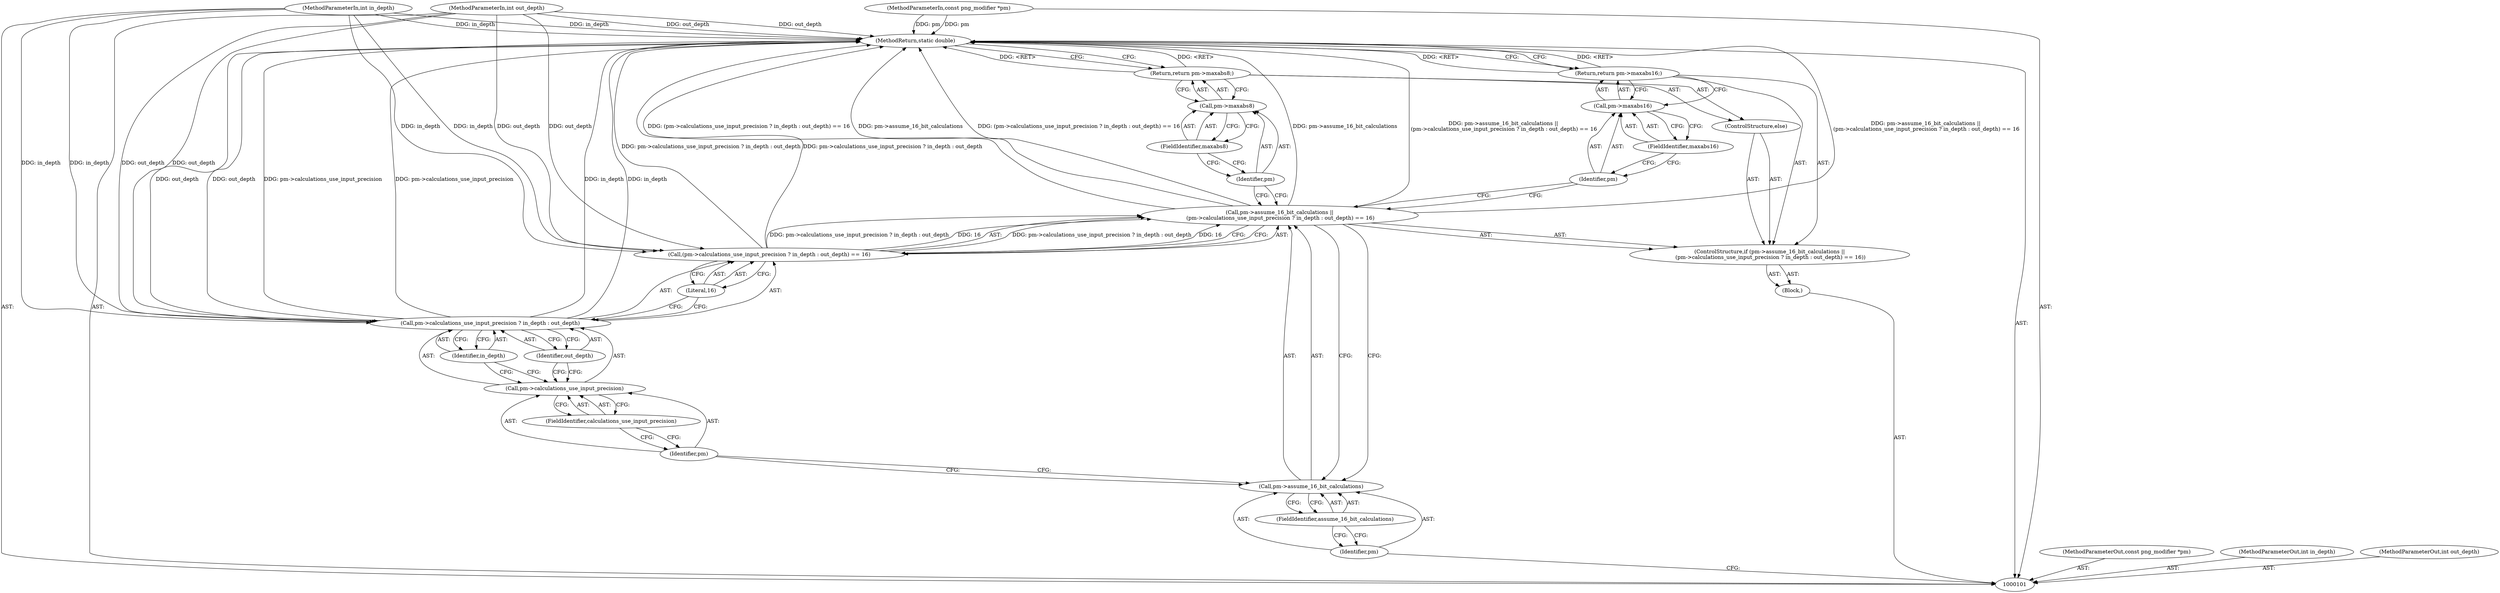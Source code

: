 digraph "0_Android_9d4853418ab2f754c2b63e091c29c5529b8b86ca_37" {
"1000123" [label="(ControlStructure,else)"];
"1000125" [label="(Call,pm->maxabs8)"];
"1000126" [label="(Identifier,pm)"];
"1000127" [label="(FieldIdentifier,maxabs8)"];
"1000124" [label="(Return,return pm->maxabs8;)"];
"1000128" [label="(MethodReturn,static double)"];
"1000102" [label="(MethodParameterIn,const png_modifier *pm)"];
"1000155" [label="(MethodParameterOut,const png_modifier *pm)"];
"1000103" [label="(MethodParameterIn,int in_depth)"];
"1000156" [label="(MethodParameterOut,int in_depth)"];
"1000104" [label="(MethodParameterIn,int out_depth)"];
"1000157" [label="(MethodParameterOut,int out_depth)"];
"1000105" [label="(Block,)"];
"1000106" [label="(ControlStructure,if (pm->assume_16_bit_calculations ||\n (pm->calculations_use_input_precision ? in_depth : out_depth) == 16))"];
"1000107" [label="(Call,pm->assume_16_bit_calculations ||\n (pm->calculations_use_input_precision ? in_depth : out_depth) == 16)"];
"1000108" [label="(Call,pm->assume_16_bit_calculations)"];
"1000109" [label="(Identifier,pm)"];
"1000110" [label="(FieldIdentifier,assume_16_bit_calculations)"];
"1000111" [label="(Call,(pm->calculations_use_input_precision ? in_depth : out_depth) == 16)"];
"1000112" [label="(Call,pm->calculations_use_input_precision ? in_depth : out_depth)"];
"1000113" [label="(Call,pm->calculations_use_input_precision)"];
"1000114" [label="(Identifier,pm)"];
"1000116" [label="(Identifier,in_depth)"];
"1000117" [label="(Identifier,out_depth)"];
"1000115" [label="(FieldIdentifier,calculations_use_input_precision)"];
"1000118" [label="(Literal,16)"];
"1000119" [label="(Return,return pm->maxabs16;)"];
"1000122" [label="(FieldIdentifier,maxabs16)"];
"1000120" [label="(Call,pm->maxabs16)"];
"1000121" [label="(Identifier,pm)"];
"1000123" -> "1000106"  [label="AST: "];
"1000124" -> "1000123"  [label="AST: "];
"1000125" -> "1000124"  [label="AST: "];
"1000125" -> "1000127"  [label="CFG: "];
"1000126" -> "1000125"  [label="AST: "];
"1000127" -> "1000125"  [label="AST: "];
"1000124" -> "1000125"  [label="CFG: "];
"1000126" -> "1000125"  [label="AST: "];
"1000126" -> "1000107"  [label="CFG: "];
"1000127" -> "1000126"  [label="CFG: "];
"1000127" -> "1000125"  [label="AST: "];
"1000127" -> "1000126"  [label="CFG: "];
"1000125" -> "1000127"  [label="CFG: "];
"1000124" -> "1000123"  [label="AST: "];
"1000124" -> "1000125"  [label="CFG: "];
"1000125" -> "1000124"  [label="AST: "];
"1000128" -> "1000124"  [label="CFG: "];
"1000124" -> "1000128"  [label="DDG: <RET>"];
"1000128" -> "1000101"  [label="AST: "];
"1000128" -> "1000119"  [label="CFG: "];
"1000128" -> "1000124"  [label="CFG: "];
"1000112" -> "1000128"  [label="DDG: out_depth"];
"1000112" -> "1000128"  [label="DDG: pm->calculations_use_input_precision"];
"1000112" -> "1000128"  [label="DDG: in_depth"];
"1000107" -> "1000128"  [label="DDG: pm->assume_16_bit_calculations"];
"1000107" -> "1000128"  [label="DDG: pm->assume_16_bit_calculations ||\n (pm->calculations_use_input_precision ? in_depth : out_depth) == 16"];
"1000107" -> "1000128"  [label="DDG: (pm->calculations_use_input_precision ? in_depth : out_depth) == 16"];
"1000104" -> "1000128"  [label="DDG: out_depth"];
"1000103" -> "1000128"  [label="DDG: in_depth"];
"1000102" -> "1000128"  [label="DDG: pm"];
"1000111" -> "1000128"  [label="DDG: pm->calculations_use_input_precision ? in_depth : out_depth"];
"1000119" -> "1000128"  [label="DDG: <RET>"];
"1000124" -> "1000128"  [label="DDG: <RET>"];
"1000102" -> "1000101"  [label="AST: "];
"1000102" -> "1000128"  [label="DDG: pm"];
"1000155" -> "1000101"  [label="AST: "];
"1000103" -> "1000101"  [label="AST: "];
"1000103" -> "1000128"  [label="DDG: in_depth"];
"1000103" -> "1000111"  [label="DDG: in_depth"];
"1000103" -> "1000112"  [label="DDG: in_depth"];
"1000156" -> "1000101"  [label="AST: "];
"1000104" -> "1000101"  [label="AST: "];
"1000104" -> "1000128"  [label="DDG: out_depth"];
"1000104" -> "1000111"  [label="DDG: out_depth"];
"1000104" -> "1000112"  [label="DDG: out_depth"];
"1000157" -> "1000101"  [label="AST: "];
"1000105" -> "1000101"  [label="AST: "];
"1000106" -> "1000105"  [label="AST: "];
"1000106" -> "1000105"  [label="AST: "];
"1000107" -> "1000106"  [label="AST: "];
"1000119" -> "1000106"  [label="AST: "];
"1000123" -> "1000106"  [label="AST: "];
"1000107" -> "1000106"  [label="AST: "];
"1000107" -> "1000108"  [label="CFG: "];
"1000107" -> "1000111"  [label="CFG: "];
"1000108" -> "1000107"  [label="AST: "];
"1000111" -> "1000107"  [label="AST: "];
"1000121" -> "1000107"  [label="CFG: "];
"1000126" -> "1000107"  [label="CFG: "];
"1000107" -> "1000128"  [label="DDG: pm->assume_16_bit_calculations"];
"1000107" -> "1000128"  [label="DDG: pm->assume_16_bit_calculations ||\n (pm->calculations_use_input_precision ? in_depth : out_depth) == 16"];
"1000107" -> "1000128"  [label="DDG: (pm->calculations_use_input_precision ? in_depth : out_depth) == 16"];
"1000111" -> "1000107"  [label="DDG: pm->calculations_use_input_precision ? in_depth : out_depth"];
"1000111" -> "1000107"  [label="DDG: 16"];
"1000108" -> "1000107"  [label="AST: "];
"1000108" -> "1000110"  [label="CFG: "];
"1000109" -> "1000108"  [label="AST: "];
"1000110" -> "1000108"  [label="AST: "];
"1000114" -> "1000108"  [label="CFG: "];
"1000107" -> "1000108"  [label="CFG: "];
"1000109" -> "1000108"  [label="AST: "];
"1000109" -> "1000101"  [label="CFG: "];
"1000110" -> "1000109"  [label="CFG: "];
"1000110" -> "1000108"  [label="AST: "];
"1000110" -> "1000109"  [label="CFG: "];
"1000108" -> "1000110"  [label="CFG: "];
"1000111" -> "1000107"  [label="AST: "];
"1000111" -> "1000118"  [label="CFG: "];
"1000112" -> "1000111"  [label="AST: "];
"1000118" -> "1000111"  [label="AST: "];
"1000107" -> "1000111"  [label="CFG: "];
"1000111" -> "1000128"  [label="DDG: pm->calculations_use_input_precision ? in_depth : out_depth"];
"1000111" -> "1000107"  [label="DDG: pm->calculations_use_input_precision ? in_depth : out_depth"];
"1000111" -> "1000107"  [label="DDG: 16"];
"1000103" -> "1000111"  [label="DDG: in_depth"];
"1000104" -> "1000111"  [label="DDG: out_depth"];
"1000112" -> "1000111"  [label="AST: "];
"1000112" -> "1000116"  [label="CFG: "];
"1000112" -> "1000117"  [label="CFG: "];
"1000113" -> "1000112"  [label="AST: "];
"1000116" -> "1000112"  [label="AST: "];
"1000117" -> "1000112"  [label="AST: "];
"1000118" -> "1000112"  [label="CFG: "];
"1000112" -> "1000128"  [label="DDG: out_depth"];
"1000112" -> "1000128"  [label="DDG: pm->calculations_use_input_precision"];
"1000112" -> "1000128"  [label="DDG: in_depth"];
"1000103" -> "1000112"  [label="DDG: in_depth"];
"1000104" -> "1000112"  [label="DDG: out_depth"];
"1000113" -> "1000112"  [label="AST: "];
"1000113" -> "1000115"  [label="CFG: "];
"1000114" -> "1000113"  [label="AST: "];
"1000115" -> "1000113"  [label="AST: "];
"1000116" -> "1000113"  [label="CFG: "];
"1000117" -> "1000113"  [label="CFG: "];
"1000114" -> "1000113"  [label="AST: "];
"1000114" -> "1000108"  [label="CFG: "];
"1000115" -> "1000114"  [label="CFG: "];
"1000116" -> "1000112"  [label="AST: "];
"1000116" -> "1000113"  [label="CFG: "];
"1000112" -> "1000116"  [label="CFG: "];
"1000117" -> "1000112"  [label="AST: "];
"1000117" -> "1000113"  [label="CFG: "];
"1000112" -> "1000117"  [label="CFG: "];
"1000115" -> "1000113"  [label="AST: "];
"1000115" -> "1000114"  [label="CFG: "];
"1000113" -> "1000115"  [label="CFG: "];
"1000118" -> "1000111"  [label="AST: "];
"1000118" -> "1000112"  [label="CFG: "];
"1000111" -> "1000118"  [label="CFG: "];
"1000119" -> "1000106"  [label="AST: "];
"1000119" -> "1000120"  [label="CFG: "];
"1000120" -> "1000119"  [label="AST: "];
"1000128" -> "1000119"  [label="CFG: "];
"1000119" -> "1000128"  [label="DDG: <RET>"];
"1000122" -> "1000120"  [label="AST: "];
"1000122" -> "1000121"  [label="CFG: "];
"1000120" -> "1000122"  [label="CFG: "];
"1000120" -> "1000119"  [label="AST: "];
"1000120" -> "1000122"  [label="CFG: "];
"1000121" -> "1000120"  [label="AST: "];
"1000122" -> "1000120"  [label="AST: "];
"1000119" -> "1000120"  [label="CFG: "];
"1000121" -> "1000120"  [label="AST: "];
"1000121" -> "1000107"  [label="CFG: "];
"1000122" -> "1000121"  [label="CFG: "];
}
